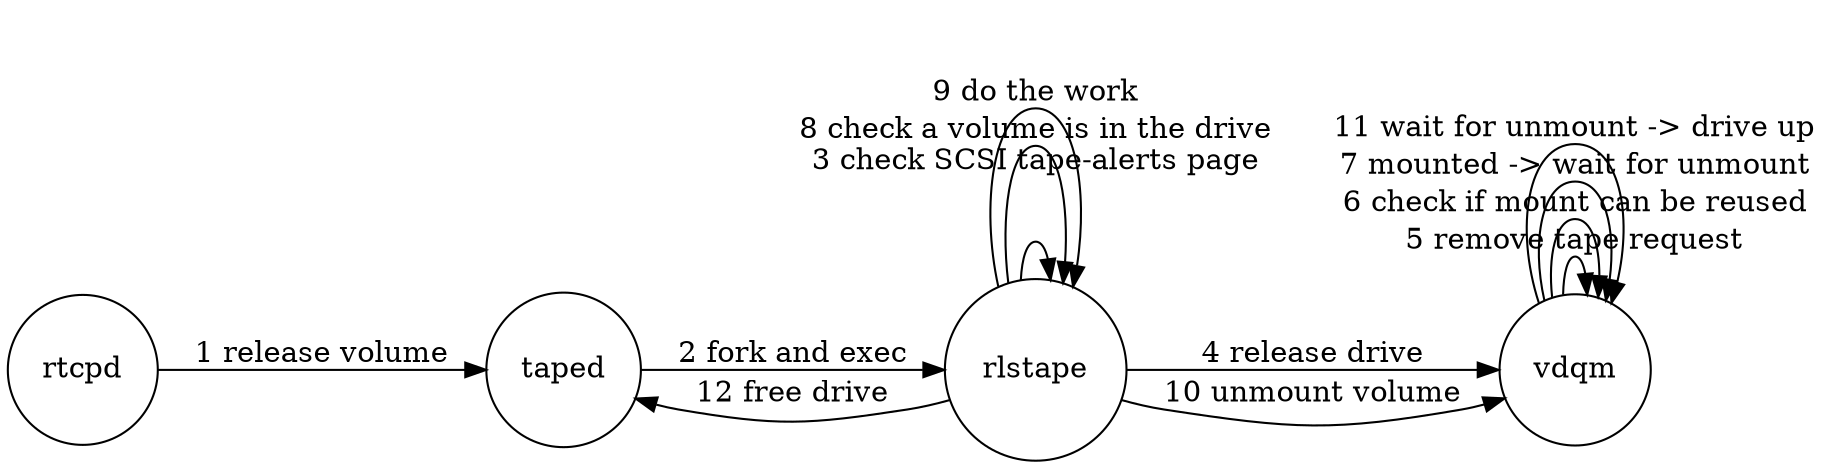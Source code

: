 digraph dismount_processes {
rankdir=LR;
node [shape = circle];
rtcpd     -> taped     [ label =  "1 release volume"                      ];
taped     -> rlstape   [ label =  "2 fork and exec"                       ];
rlstape   -> rlstape   [ label =  "3 check SCSI tape-alerts page\n\n "    ];
rlstape   -> vdqm      [ label =  "4 release drive"                       ];
vdqm      -> vdqm      [ label =  "5 remove tape request"                 ];
vdqm      -> vdqm      [ label =  "6 check if mount can be reused"        ];
vdqm      -> vdqm      [ label =  "7 mounted -> wait for unmount"         ];
rlstape   -> rlstape   [ label =  "8 check a volume is in the drive"      ];
rlstape   -> rlstape   [ label =  "9 do the work"                         ];
rlstape   -> vdqm      [ label = "10 unmount volume"                      ];
vdqm      -> vdqm      [ label = "11 wait for unmount -> drive up"        ];
rlstape   -> taped     [ label = "12 free drive"                          ];
}
